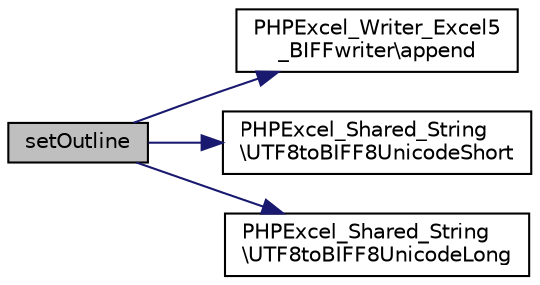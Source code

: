 digraph "setOutline"
{
  edge [fontname="Helvetica",fontsize="10",labelfontname="Helvetica",labelfontsize="10"];
  node [fontname="Helvetica",fontsize="10",shape=record];
  rankdir="LR";
  Node79 [label="setOutline",height=0.2,width=0.4,color="black", fillcolor="grey75", style="filled", fontcolor="black"];
  Node79 -> Node80 [color="midnightblue",fontsize="10",style="solid",fontname="Helvetica"];
  Node80 [label="PHPExcel_Writer_Excel5\l_BIFFwriter\\append",height=0.2,width=0.4,color="black", fillcolor="white", style="filled",URL="$class_p_h_p_excel___writer___excel5___b_i_f_fwriter.html#ad117ad2ab651e4adbdced2fdae4116b8"];
  Node79 -> Node81 [color="midnightblue",fontsize="10",style="solid",fontname="Helvetica"];
  Node81 [label="PHPExcel_Shared_String\l\\UTF8toBIFF8UnicodeShort",height=0.2,width=0.4,color="black", fillcolor="white", style="filled",URL="$class_p_h_p_excel___shared___string.html#a2642412b9dfc60ebb4f5840a56c8d060"];
  Node79 -> Node82 [color="midnightblue",fontsize="10",style="solid",fontname="Helvetica"];
  Node82 [label="PHPExcel_Shared_String\l\\UTF8toBIFF8UnicodeLong",height=0.2,width=0.4,color="black", fillcolor="white", style="filled",URL="$class_p_h_p_excel___shared___string.html#ab8bb1f6798969de77820379f7a341967"];
}

